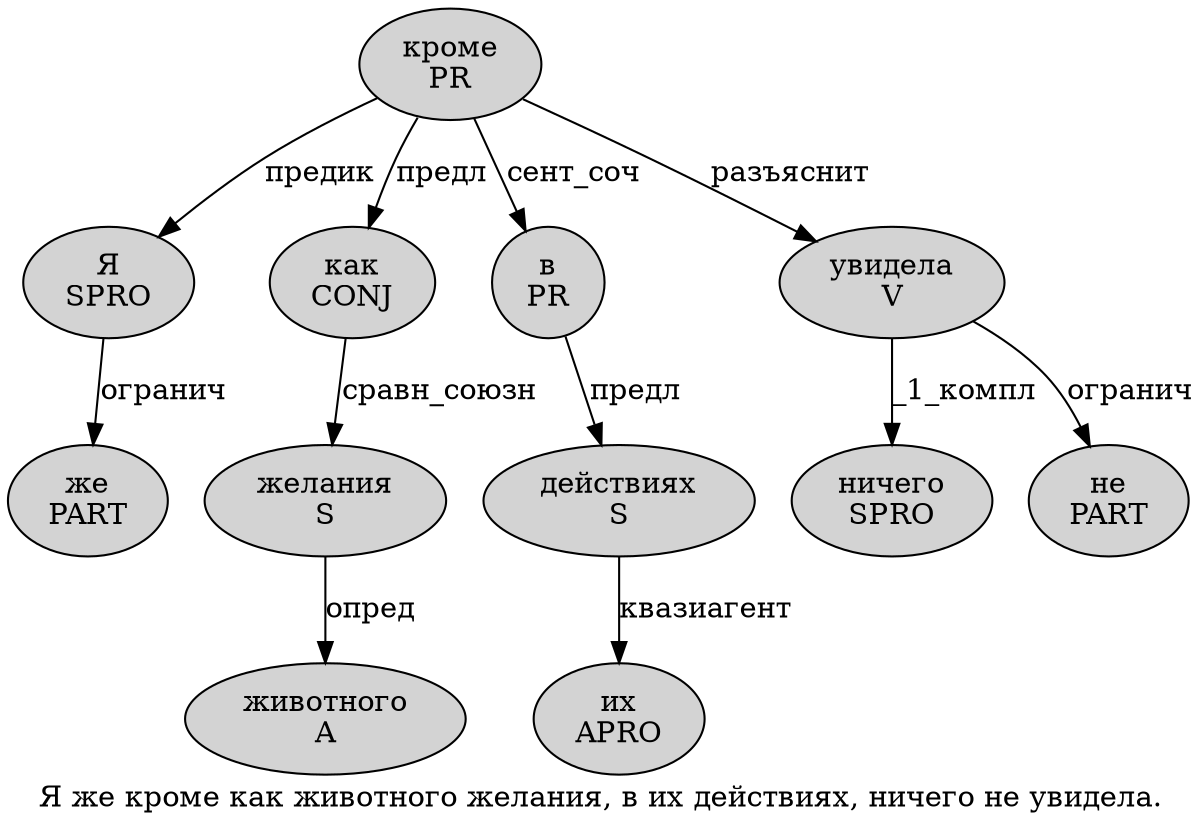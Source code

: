 digraph SENTENCE_2966 {
	graph [label="Я же кроме как животного желания, в их действиях, ничего не увидела."]
	node [style=filled]
		0 [label="Я
SPRO" color="" fillcolor=lightgray penwidth=1 shape=ellipse]
		1 [label="же
PART" color="" fillcolor=lightgray penwidth=1 shape=ellipse]
		2 [label="кроме
PR" color="" fillcolor=lightgray penwidth=1 shape=ellipse]
		3 [label="как
CONJ" color="" fillcolor=lightgray penwidth=1 shape=ellipse]
		4 [label="животного
A" color="" fillcolor=lightgray penwidth=1 shape=ellipse]
		5 [label="желания
S" color="" fillcolor=lightgray penwidth=1 shape=ellipse]
		7 [label="в
PR" color="" fillcolor=lightgray penwidth=1 shape=ellipse]
		8 [label="их
APRO" color="" fillcolor=lightgray penwidth=1 shape=ellipse]
		9 [label="действиях
S" color="" fillcolor=lightgray penwidth=1 shape=ellipse]
		11 [label="ничего
SPRO" color="" fillcolor=lightgray penwidth=1 shape=ellipse]
		12 [label="не
PART" color="" fillcolor=lightgray penwidth=1 shape=ellipse]
		13 [label="увидела
V" color="" fillcolor=lightgray penwidth=1 shape=ellipse]
			2 -> 0 [label="предик"]
			2 -> 3 [label="предл"]
			2 -> 7 [label="сент_соч"]
			2 -> 13 [label="разъяснит"]
			0 -> 1 [label="огранич"]
			3 -> 5 [label="сравн_союзн"]
			13 -> 11 [label="_1_компл"]
			13 -> 12 [label="огранич"]
			7 -> 9 [label="предл"]
			9 -> 8 [label="квазиагент"]
			5 -> 4 [label="опред"]
}